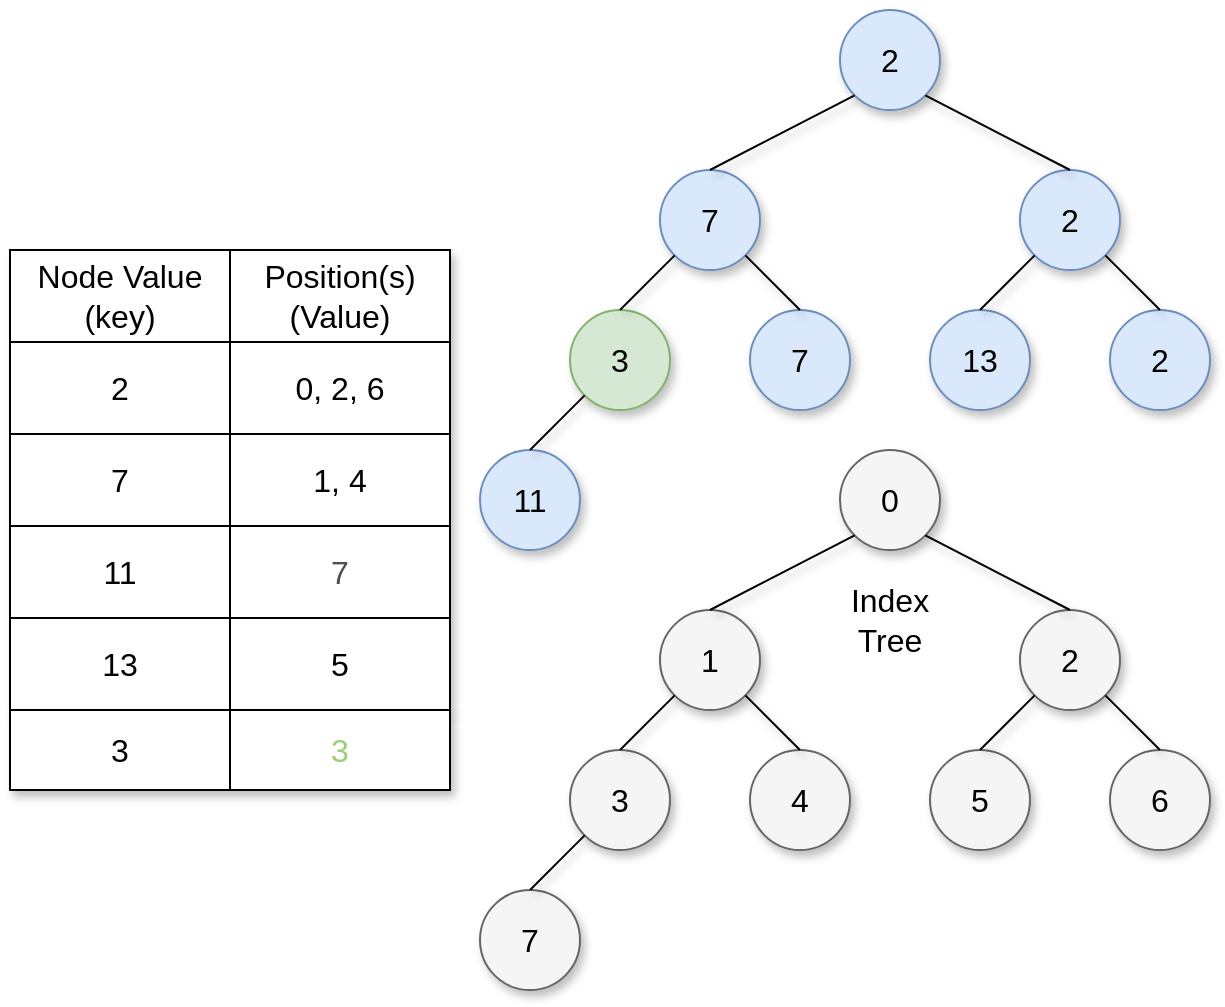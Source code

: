 <mxfile version="13.3.9" type="device"><diagram id="HnkrbffRcrG1nEDlBsZC" name="Página-1"><mxGraphModel dx="1209" dy="588" grid="1" gridSize="10" guides="1" tooltips="1" connect="1" arrows="1" fold="1" page="1" pageScale="1" pageWidth="850" pageHeight="1100" math="0" shadow="0"><root><mxCell id="0"/><mxCell id="1" parent="0"/><mxCell id="TWuZZA1x2KCaXhXGqfyx-1" value="" style="shape=table;html=1;whiteSpace=wrap;startSize=0;container=1;collapsible=0;childLayout=tableLayout;fontSize=16;shadow=1;sketch=0;" vertex="1" parent="1"><mxGeometry x="40" y="320" width="220" height="230" as="geometry"/></mxCell><mxCell id="TWuZZA1x2KCaXhXGqfyx-2" value="" style="shape=partialRectangle;html=1;whiteSpace=wrap;collapsible=0;dropTarget=0;pointerEvents=0;fillColor=none;top=0;left=0;bottom=0;right=0;points=[[0,0.5],[1,0.5]];portConstraint=eastwest;fontSize=16;shadow=1;sketch=0;" vertex="1" parent="TWuZZA1x2KCaXhXGqfyx-1"><mxGeometry width="220" height="46" as="geometry"/></mxCell><mxCell id="TWuZZA1x2KCaXhXGqfyx-3" value="Node Value&lt;br style=&quot;font-size: 16px;&quot;&gt;(key)" style="shape=partialRectangle;html=1;whiteSpace=wrap;connectable=0;overflow=hidden;fillColor=none;top=0;left=0;bottom=0;right=0;fontSize=16;shadow=1;sketch=0;" vertex="1" parent="TWuZZA1x2KCaXhXGqfyx-2"><mxGeometry width="110" height="46" as="geometry"/></mxCell><mxCell id="TWuZZA1x2KCaXhXGqfyx-4" value="Position(s)&lt;br style=&quot;font-size: 16px;&quot;&gt;(Value)" style="shape=partialRectangle;html=1;whiteSpace=wrap;connectable=0;overflow=hidden;fillColor=none;top=0;left=0;bottom=0;right=0;fontSize=16;shadow=1;sketch=0;" vertex="1" parent="TWuZZA1x2KCaXhXGqfyx-2"><mxGeometry x="110" width="110" height="46" as="geometry"/></mxCell><mxCell id="TWuZZA1x2KCaXhXGqfyx-5" value="" style="shape=partialRectangle;html=1;whiteSpace=wrap;collapsible=0;dropTarget=0;pointerEvents=0;fillColor=none;top=0;left=0;bottom=0;right=0;points=[[0,0.5],[1,0.5]];portConstraint=eastwest;fontSize=16;shadow=1;sketch=0;" vertex="1" parent="TWuZZA1x2KCaXhXGqfyx-1"><mxGeometry y="46" width="220" height="46" as="geometry"/></mxCell><mxCell id="TWuZZA1x2KCaXhXGqfyx-6" value="2" style="shape=partialRectangle;html=1;whiteSpace=wrap;connectable=0;overflow=hidden;fillColor=none;top=0;left=0;bottom=0;right=0;fontSize=16;shadow=1;sketch=0;" vertex="1" parent="TWuZZA1x2KCaXhXGqfyx-5"><mxGeometry width="110" height="46" as="geometry"/></mxCell><mxCell id="TWuZZA1x2KCaXhXGqfyx-7" value="0, 2, 6" style="shape=partialRectangle;html=1;whiteSpace=wrap;connectable=0;overflow=hidden;fillColor=none;top=0;left=0;bottom=0;right=0;fontSize=16;shadow=1;sketch=0;" vertex="1" parent="TWuZZA1x2KCaXhXGqfyx-5"><mxGeometry x="110" width="110" height="46" as="geometry"/></mxCell><mxCell id="TWuZZA1x2KCaXhXGqfyx-8" value="" style="shape=partialRectangle;html=1;whiteSpace=wrap;collapsible=0;dropTarget=0;pointerEvents=0;fillColor=none;top=0;left=0;bottom=0;right=0;points=[[0,0.5],[1,0.5]];portConstraint=eastwest;fontSize=16;shadow=1;sketch=0;" vertex="1" parent="TWuZZA1x2KCaXhXGqfyx-1"><mxGeometry y="92" width="220" height="46" as="geometry"/></mxCell><mxCell id="TWuZZA1x2KCaXhXGqfyx-9" value="7" style="shape=partialRectangle;html=1;whiteSpace=wrap;connectable=0;overflow=hidden;fillColor=none;top=0;left=0;bottom=0;right=0;fontSize=16;shadow=1;sketch=0;" vertex="1" parent="TWuZZA1x2KCaXhXGqfyx-8"><mxGeometry width="110" height="46" as="geometry"/></mxCell><mxCell id="TWuZZA1x2KCaXhXGqfyx-10" value="1, 4" style="shape=partialRectangle;html=1;whiteSpace=wrap;connectable=0;overflow=hidden;fillColor=none;top=0;left=0;bottom=0;right=0;fontSize=16;shadow=1;sketch=0;" vertex="1" parent="TWuZZA1x2KCaXhXGqfyx-8"><mxGeometry x="110" width="110" height="46" as="geometry"/></mxCell><mxCell id="TWuZZA1x2KCaXhXGqfyx-11" value="" style="shape=partialRectangle;html=1;whiteSpace=wrap;collapsible=0;dropTarget=0;pointerEvents=0;fillColor=none;top=0;left=0;bottom=0;right=0;points=[[0,0.5],[1,0.5]];portConstraint=eastwest;fontSize=16;shadow=1;sketch=0;" vertex="1" parent="TWuZZA1x2KCaXhXGqfyx-1"><mxGeometry y="138" width="220" height="46" as="geometry"/></mxCell><mxCell id="TWuZZA1x2KCaXhXGqfyx-12" value="11" style="shape=partialRectangle;html=1;whiteSpace=wrap;connectable=0;overflow=hidden;fillColor=none;top=0;left=0;bottom=0;right=0;fontSize=16;shadow=1;sketch=0;" vertex="1" parent="TWuZZA1x2KCaXhXGqfyx-11"><mxGeometry width="110" height="46" as="geometry"/></mxCell><mxCell id="TWuZZA1x2KCaXhXGqfyx-13" value="&lt;font color=&quot;#4d4d4d&quot;&gt;7&lt;/font&gt;" style="shape=partialRectangle;html=1;whiteSpace=wrap;connectable=0;overflow=hidden;fillColor=none;top=0;left=0;bottom=0;right=0;fontSize=16;shadow=1;sketch=0;" vertex="1" parent="TWuZZA1x2KCaXhXGqfyx-11"><mxGeometry x="110" width="110" height="46" as="geometry"/></mxCell><mxCell id="TWuZZA1x2KCaXhXGqfyx-14" value="" style="shape=partialRectangle;html=1;whiteSpace=wrap;collapsible=0;dropTarget=0;pointerEvents=0;fillColor=none;top=0;left=0;bottom=0;right=0;points=[[0,0.5],[1,0.5]];portConstraint=eastwest;fontSize=16;shadow=1;sketch=0;" vertex="1" parent="TWuZZA1x2KCaXhXGqfyx-1"><mxGeometry y="184" width="220" height="46" as="geometry"/></mxCell><mxCell id="TWuZZA1x2KCaXhXGqfyx-15" value="13" style="shape=partialRectangle;html=1;whiteSpace=wrap;connectable=0;overflow=hidden;fillColor=none;top=0;left=0;bottom=0;right=0;fontSize=16;shadow=1;sketch=0;" vertex="1" parent="TWuZZA1x2KCaXhXGqfyx-14"><mxGeometry width="110" height="46" as="geometry"/></mxCell><mxCell id="TWuZZA1x2KCaXhXGqfyx-16" value="5" style="shape=partialRectangle;html=1;whiteSpace=wrap;connectable=0;overflow=hidden;fillColor=none;top=0;left=0;bottom=0;right=0;fontSize=16;shadow=1;sketch=0;" vertex="1" parent="TWuZZA1x2KCaXhXGqfyx-14"><mxGeometry x="110" width="110" height="46" as="geometry"/></mxCell><mxCell id="TWuZZA1x2KCaXhXGqfyx-17" value="" style="ellipse;whiteSpace=wrap;html=1;aspect=fixed;fontSize=16;fillColor=#dae8fc;strokeColor=#6c8ebf;shadow=1;sketch=0;" vertex="1" parent="1"><mxGeometry x="455" y="200" width="50" height="50" as="geometry"/></mxCell><mxCell id="TWuZZA1x2KCaXhXGqfyx-18" value="2" style="text;html=1;align=center;verticalAlign=middle;whiteSpace=wrap;rounded=0;fontSize=16;shadow=1;sketch=0;" vertex="1" parent="1"><mxGeometry x="460" y="215" width="40" height="20" as="geometry"/></mxCell><mxCell id="TWuZZA1x2KCaXhXGqfyx-19" value="" style="ellipse;whiteSpace=wrap;html=1;aspect=fixed;fontSize=16;fillColor=#dae8fc;strokeColor=#6c8ebf;shadow=1;sketch=0;" vertex="1" parent="1"><mxGeometry x="365" y="280" width="50" height="50" as="geometry"/></mxCell><mxCell id="TWuZZA1x2KCaXhXGqfyx-20" value="7" style="text;html=1;align=center;verticalAlign=middle;whiteSpace=wrap;rounded=0;fontSize=16;shadow=1;sketch=0;" vertex="1" parent="1"><mxGeometry x="370" y="295" width="40" height="20" as="geometry"/></mxCell><mxCell id="TWuZZA1x2KCaXhXGqfyx-21" value="" style="ellipse;whiteSpace=wrap;html=1;aspect=fixed;fontSize=16;fillColor=#dae8fc;strokeColor=#6c8ebf;shadow=1;sketch=0;" vertex="1" parent="1"><mxGeometry x="410" y="350" width="50" height="50" as="geometry"/></mxCell><mxCell id="TWuZZA1x2KCaXhXGqfyx-22" value="7" style="text;html=1;align=center;verticalAlign=middle;whiteSpace=wrap;rounded=0;fontSize=16;shadow=1;sketch=0;" vertex="1" parent="1"><mxGeometry x="415" y="365" width="40" height="20" as="geometry"/></mxCell><mxCell id="TWuZZA1x2KCaXhXGqfyx-23" value="" style="ellipse;whiteSpace=wrap;html=1;aspect=fixed;fontSize=16;fillColor=#d5e8d4;strokeColor=#82b366;shadow=1;sketch=0;" vertex="1" parent="1"><mxGeometry x="320" y="350" width="50" height="50" as="geometry"/></mxCell><mxCell id="TWuZZA1x2KCaXhXGqfyx-24" value="3" style="text;html=1;align=center;verticalAlign=middle;whiteSpace=wrap;rounded=0;fontSize=16;shadow=1;sketch=0;" vertex="1" parent="1"><mxGeometry x="325" y="365" width="40" height="20" as="geometry"/></mxCell><mxCell id="TWuZZA1x2KCaXhXGqfyx-25" value="" style="ellipse;whiteSpace=wrap;html=1;aspect=fixed;fontSize=16;fillColor=#dae8fc;strokeColor=#6c8ebf;shadow=1;sketch=0;" vertex="1" parent="1"><mxGeometry x="545" y="280" width="50" height="50" as="geometry"/></mxCell><mxCell id="TWuZZA1x2KCaXhXGqfyx-26" value="2" style="text;html=1;align=center;verticalAlign=middle;whiteSpace=wrap;rounded=0;fontSize=16;shadow=1;sketch=0;" vertex="1" parent="1"><mxGeometry x="550" y="295" width="40" height="20" as="geometry"/></mxCell><mxCell id="TWuZZA1x2KCaXhXGqfyx-27" value="" style="ellipse;whiteSpace=wrap;html=1;aspect=fixed;fontSize=16;fillColor=#dae8fc;strokeColor=#6c8ebf;shadow=1;sketch=0;" vertex="1" parent="1"><mxGeometry x="590" y="350" width="50" height="50" as="geometry"/></mxCell><mxCell id="TWuZZA1x2KCaXhXGqfyx-28" value="2" style="text;html=1;align=center;verticalAlign=middle;whiteSpace=wrap;rounded=0;fontSize=16;shadow=1;sketch=0;" vertex="1" parent="1"><mxGeometry x="595" y="365" width="40" height="20" as="geometry"/></mxCell><mxCell id="TWuZZA1x2KCaXhXGqfyx-29" value="" style="ellipse;whiteSpace=wrap;html=1;aspect=fixed;fontSize=16;fillColor=#dae8fc;strokeColor=#6c8ebf;shadow=1;sketch=0;" vertex="1" parent="1"><mxGeometry x="500" y="350" width="50" height="50" as="geometry"/></mxCell><mxCell id="TWuZZA1x2KCaXhXGqfyx-30" value="13" style="text;html=1;align=center;verticalAlign=middle;whiteSpace=wrap;rounded=0;fontSize=16;shadow=1;sketch=0;" vertex="1" parent="1"><mxGeometry x="505" y="365" width="40" height="20" as="geometry"/></mxCell><mxCell id="TWuZZA1x2KCaXhXGqfyx-31" value="" style="endArrow=none;html=1;fontSize=16;entryX=0;entryY=1;entryDx=0;entryDy=0;exitX=0.5;exitY=0;exitDx=0;exitDy=0;shadow=1;sketch=0;" edge="1" parent="1" source="TWuZZA1x2KCaXhXGqfyx-19" target="TWuZZA1x2KCaXhXGqfyx-17"><mxGeometry width="50" height="50" relative="1" as="geometry"><mxPoint x="430" y="340" as="sourcePoint"/><mxPoint x="480" y="290" as="targetPoint"/></mxGeometry></mxCell><mxCell id="TWuZZA1x2KCaXhXGqfyx-32" value="" style="endArrow=none;html=1;fontSize=16;entryX=1;entryY=1;entryDx=0;entryDy=0;exitX=0.5;exitY=0;exitDx=0;exitDy=0;shadow=1;sketch=0;" edge="1" parent="1" source="TWuZZA1x2KCaXhXGqfyx-25" target="TWuZZA1x2KCaXhXGqfyx-17"><mxGeometry width="50" height="50" relative="1" as="geometry"><mxPoint x="570" y="270" as="sourcePoint"/><mxPoint x="500" y="390" as="targetPoint"/></mxGeometry></mxCell><mxCell id="TWuZZA1x2KCaXhXGqfyx-33" value="" style="endArrow=none;html=1;fontSize=16;exitX=0.5;exitY=0;exitDx=0;exitDy=0;shadow=1;sketch=0;" edge="1" parent="1" source="TWuZZA1x2KCaXhXGqfyx-23" target="TWuZZA1x2KCaXhXGqfyx-19"><mxGeometry width="50" height="50" relative="1" as="geometry"><mxPoint x="450" y="440" as="sourcePoint"/><mxPoint x="500" y="390" as="targetPoint"/></mxGeometry></mxCell><mxCell id="TWuZZA1x2KCaXhXGqfyx-34" value="" style="endArrow=none;html=1;fontSize=16;exitX=1;exitY=1;exitDx=0;exitDy=0;entryX=0.5;entryY=0;entryDx=0;entryDy=0;shadow=1;sketch=0;" edge="1" parent="1" source="TWuZZA1x2KCaXhXGqfyx-19" target="TWuZZA1x2KCaXhXGqfyx-21"><mxGeometry width="50" height="50" relative="1" as="geometry"><mxPoint x="450" y="440" as="sourcePoint"/><mxPoint x="500" y="390" as="targetPoint"/></mxGeometry></mxCell><mxCell id="TWuZZA1x2KCaXhXGqfyx-35" value="" style="endArrow=none;html=1;fontSize=16;entryX=0;entryY=1;entryDx=0;entryDy=0;exitX=0.5;exitY=0;exitDx=0;exitDy=0;shadow=1;sketch=0;" edge="1" parent="1" source="TWuZZA1x2KCaXhXGqfyx-29" target="TWuZZA1x2KCaXhXGqfyx-25"><mxGeometry width="50" height="50" relative="1" as="geometry"><mxPoint x="450" y="440" as="sourcePoint"/><mxPoint x="500" y="390" as="targetPoint"/></mxGeometry></mxCell><mxCell id="TWuZZA1x2KCaXhXGqfyx-36" value="" style="endArrow=none;html=1;fontSize=16;exitX=0.5;exitY=0;exitDx=0;exitDy=0;entryX=1;entryY=1;entryDx=0;entryDy=0;shadow=1;sketch=0;" edge="1" parent="1" source="TWuZZA1x2KCaXhXGqfyx-27" target="TWuZZA1x2KCaXhXGqfyx-25"><mxGeometry width="50" height="50" relative="1" as="geometry"><mxPoint x="450" y="440" as="sourcePoint"/><mxPoint x="500" y="390" as="targetPoint"/></mxGeometry></mxCell><mxCell id="TWuZZA1x2KCaXhXGqfyx-37" value="" style="ellipse;whiteSpace=wrap;html=1;aspect=fixed;fontSize=16;fillColor=#f5f5f5;strokeColor=#666666;fontColor=#333333;shadow=1;sketch=0;" vertex="1" parent="1"><mxGeometry x="455" y="420" width="50" height="50" as="geometry"/></mxCell><mxCell id="TWuZZA1x2KCaXhXGqfyx-38" value="0" style="text;html=1;align=center;verticalAlign=middle;whiteSpace=wrap;rounded=0;fontSize=16;shadow=1;sketch=0;" vertex="1" parent="1"><mxGeometry x="460" y="435" width="40" height="20" as="geometry"/></mxCell><mxCell id="TWuZZA1x2KCaXhXGqfyx-39" value="" style="ellipse;whiteSpace=wrap;html=1;aspect=fixed;fontSize=16;fillColor=#f5f5f5;strokeColor=#666666;fontColor=#333333;shadow=1;sketch=0;" vertex="1" parent="1"><mxGeometry x="365" y="500" width="50" height="50" as="geometry"/></mxCell><mxCell id="TWuZZA1x2KCaXhXGqfyx-40" value="1" style="text;html=1;align=center;verticalAlign=middle;whiteSpace=wrap;rounded=0;fontSize=16;shadow=1;sketch=0;" vertex="1" parent="1"><mxGeometry x="370" y="515" width="40" height="20" as="geometry"/></mxCell><mxCell id="TWuZZA1x2KCaXhXGqfyx-41" value="" style="ellipse;whiteSpace=wrap;html=1;aspect=fixed;fontSize=16;fillColor=#f5f5f5;strokeColor=#666666;fontColor=#333333;shadow=1;sketch=0;" vertex="1" parent="1"><mxGeometry x="410" y="570" width="50" height="50" as="geometry"/></mxCell><mxCell id="TWuZZA1x2KCaXhXGqfyx-42" value="4" style="text;html=1;align=center;verticalAlign=middle;whiteSpace=wrap;rounded=0;fontSize=16;shadow=1;sketch=0;" vertex="1" parent="1"><mxGeometry x="415" y="585" width="40" height="20" as="geometry"/></mxCell><mxCell id="TWuZZA1x2KCaXhXGqfyx-43" value="" style="ellipse;whiteSpace=wrap;html=1;aspect=fixed;fontSize=16;fillColor=#f5f5f5;strokeColor=#666666;shadow=1;sketch=0;fontColor=#333333;" vertex="1" parent="1"><mxGeometry x="320" y="570" width="50" height="50" as="geometry"/></mxCell><mxCell id="TWuZZA1x2KCaXhXGqfyx-44" value="3" style="text;html=1;align=center;verticalAlign=middle;whiteSpace=wrap;rounded=0;fontSize=16;shadow=1;sketch=0;" vertex="1" parent="1"><mxGeometry x="325" y="585" width="40" height="20" as="geometry"/></mxCell><mxCell id="TWuZZA1x2KCaXhXGqfyx-45" value="" style="ellipse;whiteSpace=wrap;html=1;aspect=fixed;fontSize=16;fillColor=#f5f5f5;strokeColor=#666666;fontColor=#333333;shadow=1;sketch=0;" vertex="1" parent="1"><mxGeometry x="545" y="500" width="50" height="50" as="geometry"/></mxCell><mxCell id="TWuZZA1x2KCaXhXGqfyx-46" value="2" style="text;html=1;align=center;verticalAlign=middle;whiteSpace=wrap;rounded=0;fontSize=16;shadow=1;sketch=0;" vertex="1" parent="1"><mxGeometry x="550" y="515" width="40" height="20" as="geometry"/></mxCell><mxCell id="TWuZZA1x2KCaXhXGqfyx-47" value="" style="ellipse;whiteSpace=wrap;html=1;aspect=fixed;fontSize=16;fillColor=#f5f5f5;strokeColor=#666666;fontColor=#333333;shadow=1;sketch=0;" vertex="1" parent="1"><mxGeometry x="590" y="570" width="50" height="50" as="geometry"/></mxCell><mxCell id="TWuZZA1x2KCaXhXGqfyx-48" value="6" style="text;html=1;align=center;verticalAlign=middle;whiteSpace=wrap;rounded=0;fontSize=16;shadow=1;sketch=0;" vertex="1" parent="1"><mxGeometry x="595" y="585" width="40" height="20" as="geometry"/></mxCell><mxCell id="TWuZZA1x2KCaXhXGqfyx-49" value="" style="ellipse;whiteSpace=wrap;html=1;aspect=fixed;fontSize=16;fillColor=#f5f5f5;strokeColor=#666666;fontColor=#333333;shadow=1;sketch=0;" vertex="1" parent="1"><mxGeometry x="500" y="570" width="50" height="50" as="geometry"/></mxCell><mxCell id="TWuZZA1x2KCaXhXGqfyx-50" value="5" style="text;html=1;align=center;verticalAlign=middle;whiteSpace=wrap;rounded=0;fontSize=16;shadow=1;sketch=0;" vertex="1" parent="1"><mxGeometry x="505" y="585" width="40" height="20" as="geometry"/></mxCell><mxCell id="TWuZZA1x2KCaXhXGqfyx-51" value="" style="endArrow=none;html=1;fontSize=16;entryX=0;entryY=1;entryDx=0;entryDy=0;exitX=0.5;exitY=0;exitDx=0;exitDy=0;shadow=1;sketch=0;" edge="1" parent="1" source="TWuZZA1x2KCaXhXGqfyx-39" target="TWuZZA1x2KCaXhXGqfyx-37"><mxGeometry width="50" height="50" relative="1" as="geometry"><mxPoint x="430" y="560" as="sourcePoint"/><mxPoint x="480" y="510" as="targetPoint"/></mxGeometry></mxCell><mxCell id="TWuZZA1x2KCaXhXGqfyx-52" value="" style="endArrow=none;html=1;fontSize=16;entryX=1;entryY=1;entryDx=0;entryDy=0;exitX=0.5;exitY=0;exitDx=0;exitDy=0;shadow=1;sketch=0;" edge="1" parent="1" source="TWuZZA1x2KCaXhXGqfyx-45" target="TWuZZA1x2KCaXhXGqfyx-37"><mxGeometry width="50" height="50" relative="1" as="geometry"><mxPoint x="570" y="490" as="sourcePoint"/><mxPoint x="500" y="610" as="targetPoint"/></mxGeometry></mxCell><mxCell id="TWuZZA1x2KCaXhXGqfyx-53" value="" style="endArrow=none;html=1;fontSize=16;exitX=0.5;exitY=0;exitDx=0;exitDy=0;shadow=1;sketch=0;" edge="1" parent="1" source="TWuZZA1x2KCaXhXGqfyx-43" target="TWuZZA1x2KCaXhXGqfyx-39"><mxGeometry width="50" height="50" relative="1" as="geometry"><mxPoint x="450" y="660" as="sourcePoint"/><mxPoint x="500" y="610" as="targetPoint"/></mxGeometry></mxCell><mxCell id="TWuZZA1x2KCaXhXGqfyx-54" value="" style="endArrow=none;html=1;fontSize=16;exitX=1;exitY=1;exitDx=0;exitDy=0;entryX=0.5;entryY=0;entryDx=0;entryDy=0;shadow=1;sketch=0;" edge="1" parent="1" source="TWuZZA1x2KCaXhXGqfyx-39" target="TWuZZA1x2KCaXhXGqfyx-41"><mxGeometry width="50" height="50" relative="1" as="geometry"><mxPoint x="450" y="660" as="sourcePoint"/><mxPoint x="500" y="610" as="targetPoint"/></mxGeometry></mxCell><mxCell id="TWuZZA1x2KCaXhXGqfyx-55" value="" style="endArrow=none;html=1;fontSize=16;entryX=0;entryY=1;entryDx=0;entryDy=0;exitX=0.5;exitY=0;exitDx=0;exitDy=0;shadow=1;sketch=0;" edge="1" parent="1" source="TWuZZA1x2KCaXhXGqfyx-49" target="TWuZZA1x2KCaXhXGqfyx-45"><mxGeometry width="50" height="50" relative="1" as="geometry"><mxPoint x="450" y="660" as="sourcePoint"/><mxPoint x="500" y="610" as="targetPoint"/></mxGeometry></mxCell><mxCell id="TWuZZA1x2KCaXhXGqfyx-56" value="" style="endArrow=none;html=1;fontSize=16;exitX=0.5;exitY=0;exitDx=0;exitDy=0;entryX=1;entryY=1;entryDx=0;entryDy=0;shadow=1;sketch=0;" edge="1" parent="1" source="TWuZZA1x2KCaXhXGqfyx-47" target="TWuZZA1x2KCaXhXGqfyx-45"><mxGeometry width="50" height="50" relative="1" as="geometry"><mxPoint x="450" y="660" as="sourcePoint"/><mxPoint x="500" y="610" as="targetPoint"/></mxGeometry></mxCell><mxCell id="TWuZZA1x2KCaXhXGqfyx-57" value="Index Tree" style="text;html=1;strokeColor=none;fillColor=none;align=center;verticalAlign=middle;whiteSpace=wrap;rounded=0;fontSize=16;shadow=1;sketch=0;" vertex="1" parent="1"><mxGeometry x="460" y="495" width="40" height="20" as="geometry"/></mxCell><mxCell id="TWuZZA1x2KCaXhXGqfyx-58" value="" style="shape=table;html=1;whiteSpace=wrap;startSize=0;container=1;collapsible=0;childLayout=tableLayout;rounded=0;shadow=1;fillColor=#FFFFFF;" vertex="1" parent="1"><mxGeometry x="40" y="550" width="220" height="40" as="geometry"/></mxCell><mxCell id="TWuZZA1x2KCaXhXGqfyx-59" value="" style="shape=partialRectangle;html=1;whiteSpace=wrap;collapsible=0;dropTarget=0;pointerEvents=0;fillColor=none;top=0;left=0;bottom=0;right=0;points=[[0,0.5],[1,0.5]];portConstraint=eastwest;" vertex="1" parent="TWuZZA1x2KCaXhXGqfyx-58"><mxGeometry width="220" height="40" as="geometry"/></mxCell><mxCell id="TWuZZA1x2KCaXhXGqfyx-60" value="&lt;font style=&quot;font-size: 16px&quot;&gt;3&lt;/font&gt;" style="shape=partialRectangle;html=1;whiteSpace=wrap;connectable=0;overflow=hidden;fillColor=none;top=0;left=0;bottom=0;right=0;" vertex="1" parent="TWuZZA1x2KCaXhXGqfyx-59"><mxGeometry width="110" height="40" as="geometry"/></mxCell><mxCell id="TWuZZA1x2KCaXhXGqfyx-61" value="&lt;font style=&quot;font-size: 16px&quot; color=&quot;#97d077&quot;&gt;3&lt;/font&gt;" style="shape=partialRectangle;html=1;whiteSpace=wrap;connectable=0;overflow=hidden;fillColor=none;top=0;left=0;bottom=0;right=0;" vertex="1" parent="TWuZZA1x2KCaXhXGqfyx-59"><mxGeometry x="110" width="110" height="40" as="geometry"/></mxCell><mxCell id="TWuZZA1x2KCaXhXGqfyx-62" value="11" style="ellipse;whiteSpace=wrap;html=1;aspect=fixed;fontSize=16;fillColor=#dae8fc;strokeColor=#6c8ebf;shadow=1;sketch=0;" vertex="1" parent="1"><mxGeometry x="275" y="420" width="50" height="50" as="geometry"/></mxCell><mxCell id="TWuZZA1x2KCaXhXGqfyx-63" value="" style="endArrow=none;html=1;shadow=1;fontSize=16;exitX=0.5;exitY=0;exitDx=0;exitDy=0;entryX=0;entryY=1;entryDx=0;entryDy=0;" edge="1" parent="1" source="TWuZZA1x2KCaXhXGqfyx-62" target="TWuZZA1x2KCaXhXGqfyx-23"><mxGeometry width="50" height="50" relative="1" as="geometry"><mxPoint x="350" y="450" as="sourcePoint"/><mxPoint x="400" y="400" as="targetPoint"/></mxGeometry></mxCell><mxCell id="TWuZZA1x2KCaXhXGqfyx-65" value="" style="ellipse;whiteSpace=wrap;html=1;aspect=fixed;fontSize=16;fillColor=#f5f5f5;strokeColor=#666666;shadow=1;sketch=0;fontColor=#333333;" vertex="1" parent="1"><mxGeometry x="275" y="640" width="50" height="50" as="geometry"/></mxCell><mxCell id="TWuZZA1x2KCaXhXGqfyx-66" value="7" style="text;html=1;align=center;verticalAlign=middle;whiteSpace=wrap;rounded=0;fontSize=16;shadow=1;sketch=0;" vertex="1" parent="1"><mxGeometry x="280" y="655" width="40" height="20" as="geometry"/></mxCell><mxCell id="TWuZZA1x2KCaXhXGqfyx-67" value="" style="endArrow=none;html=1;shadow=1;fontSize=16;exitX=0.5;exitY=0;exitDx=0;exitDy=0;entryX=0;entryY=1;entryDx=0;entryDy=0;" edge="1" parent="1" source="TWuZZA1x2KCaXhXGqfyx-65" target="TWuZZA1x2KCaXhXGqfyx-43"><mxGeometry width="50" height="50" relative="1" as="geometry"><mxPoint x="390" y="490" as="sourcePoint"/><mxPoint x="440" y="440" as="targetPoint"/></mxGeometry></mxCell></root></mxGraphModel></diagram></mxfile>